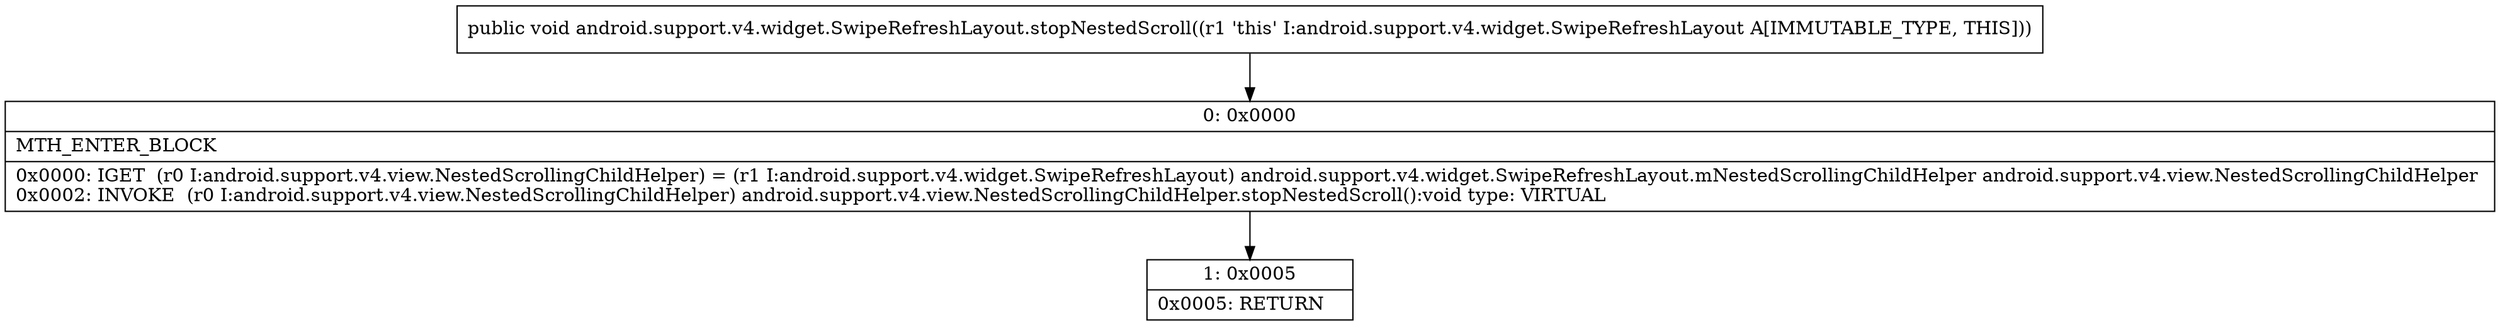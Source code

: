 digraph "CFG forandroid.support.v4.widget.SwipeRefreshLayout.stopNestedScroll()V" {
Node_0 [shape=record,label="{0\:\ 0x0000|MTH_ENTER_BLOCK\l|0x0000: IGET  (r0 I:android.support.v4.view.NestedScrollingChildHelper) = (r1 I:android.support.v4.widget.SwipeRefreshLayout) android.support.v4.widget.SwipeRefreshLayout.mNestedScrollingChildHelper android.support.v4.view.NestedScrollingChildHelper \l0x0002: INVOKE  (r0 I:android.support.v4.view.NestedScrollingChildHelper) android.support.v4.view.NestedScrollingChildHelper.stopNestedScroll():void type: VIRTUAL \l}"];
Node_1 [shape=record,label="{1\:\ 0x0005|0x0005: RETURN   \l}"];
MethodNode[shape=record,label="{public void android.support.v4.widget.SwipeRefreshLayout.stopNestedScroll((r1 'this' I:android.support.v4.widget.SwipeRefreshLayout A[IMMUTABLE_TYPE, THIS])) }"];
MethodNode -> Node_0;
Node_0 -> Node_1;
}

